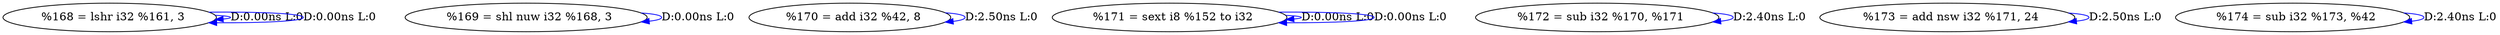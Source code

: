 digraph {
Node0x30708b0[label="  %168 = lshr i32 %161, 3"];
Node0x30708b0 -> Node0x30708b0[label="D:0.00ns L:0",color=blue];
Node0x30708b0 -> Node0x30708b0[label="D:0.00ns L:0",color=blue];
Node0x3070990[label="  %169 = shl nuw i32 %168, 3"];
Node0x3070990 -> Node0x3070990[label="D:0.00ns L:0",color=blue];
Node0x3070a70[label="  %170 = add i32 %42, 8"];
Node0x3070a70 -> Node0x3070a70[label="D:2.50ns L:0",color=blue];
Node0x3070b50[label="  %171 = sext i8 %152 to i32"];
Node0x3070b50 -> Node0x3070b50[label="D:0.00ns L:0",color=blue];
Node0x3070b50 -> Node0x3070b50[label="D:0.00ns L:0",color=blue];
Node0x3070c30[label="  %172 = sub i32 %170, %171"];
Node0x3070c30 -> Node0x3070c30[label="D:2.40ns L:0",color=blue];
Node0x3070d10[label="  %173 = add nsw i32 %171, 24"];
Node0x3070d10 -> Node0x3070d10[label="D:2.50ns L:0",color=blue];
Node0x3070df0[label="  %174 = sub i32 %173, %42"];
Node0x3070df0 -> Node0x3070df0[label="D:2.40ns L:0",color=blue];
}
